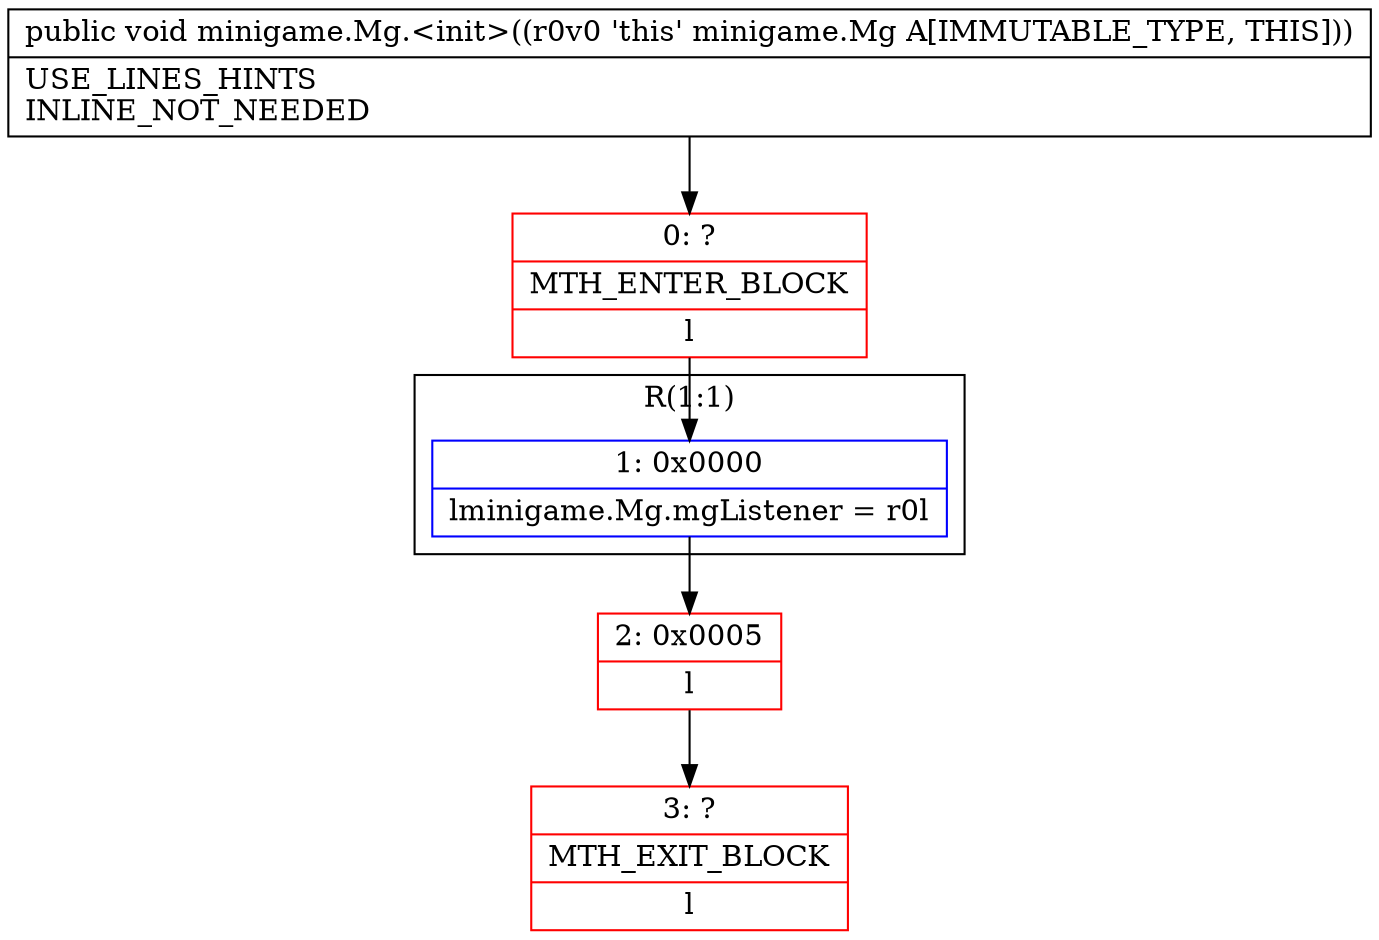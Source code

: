 digraph "CFG forminigame.Mg.\<init\>()V" {
subgraph cluster_Region_1561466399 {
label = "R(1:1)";
node [shape=record,color=blue];
Node_1 [shape=record,label="{1\:\ 0x0000|lminigame.Mg.mgListener = r0l}"];
}
Node_0 [shape=record,color=red,label="{0\:\ ?|MTH_ENTER_BLOCK\l|l}"];
Node_2 [shape=record,color=red,label="{2\:\ 0x0005|l}"];
Node_3 [shape=record,color=red,label="{3\:\ ?|MTH_EXIT_BLOCK\l|l}"];
MethodNode[shape=record,label="{public void minigame.Mg.\<init\>((r0v0 'this' minigame.Mg A[IMMUTABLE_TYPE, THIS]))  | USE_LINES_HINTS\lINLINE_NOT_NEEDED\l}"];
MethodNode -> Node_0;
Node_1 -> Node_2;
Node_0 -> Node_1;
Node_2 -> Node_3;
}

